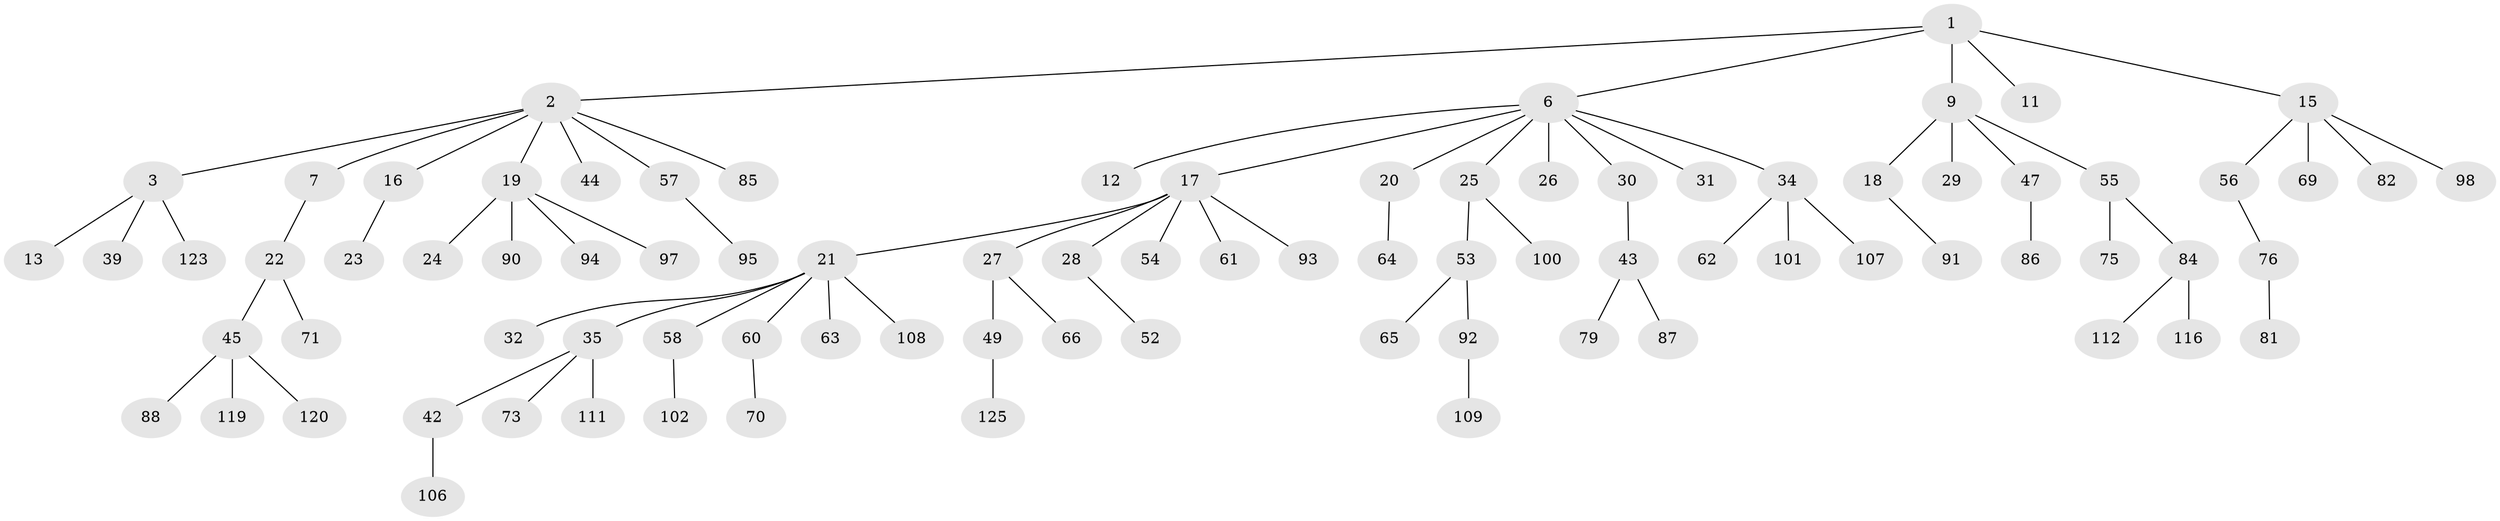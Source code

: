 // Generated by graph-tools (version 1.1) at 2025/24/03/03/25 07:24:05]
// undirected, 86 vertices, 85 edges
graph export_dot {
graph [start="1"]
  node [color=gray90,style=filled];
  1 [super="+4"];
  2 [super="+5"];
  3 [super="+14"];
  6 [super="+8"];
  7 [super="+67"];
  9 [super="+10"];
  11 [super="+113"];
  12 [super="+99"];
  13;
  15 [super="+37"];
  16;
  17 [super="+36"];
  18 [super="+38"];
  19 [super="+51"];
  20;
  21 [super="+33"];
  22 [super="+121"];
  23 [super="+41"];
  24;
  25;
  26;
  27 [super="+78"];
  28;
  29;
  30 [super="+50"];
  31 [super="+118"];
  32;
  34 [super="+40"];
  35 [super="+46"];
  39;
  42;
  43 [super="+48"];
  44 [super="+124"];
  45 [super="+72"];
  47;
  49 [super="+74"];
  52;
  53;
  54 [super="+59"];
  55;
  56;
  57 [super="+115"];
  58;
  60 [super="+89"];
  61;
  62 [super="+103"];
  63 [super="+77"];
  64 [super="+68"];
  65;
  66;
  69;
  70;
  71;
  73 [super="+83"];
  75 [super="+96"];
  76 [super="+80"];
  79 [super="+105"];
  81;
  82 [super="+117"];
  84;
  85 [super="+114"];
  86;
  87;
  88;
  90;
  91;
  92 [super="+104"];
  93;
  94;
  95;
  97;
  98;
  100;
  101;
  102 [super="+110"];
  106;
  107;
  108;
  109;
  111 [super="+122"];
  112;
  116;
  119;
  120;
  123;
  125;
  1 -- 2;
  1 -- 6;
  1 -- 9;
  1 -- 11;
  1 -- 15;
  2 -- 3;
  2 -- 7;
  2 -- 16;
  2 -- 57;
  2 -- 19;
  2 -- 44;
  2 -- 85;
  3 -- 13;
  3 -- 39;
  3 -- 123;
  6 -- 25;
  6 -- 26;
  6 -- 30;
  6 -- 31;
  6 -- 17;
  6 -- 34;
  6 -- 20;
  6 -- 12;
  7 -- 22;
  9 -- 29;
  9 -- 55;
  9 -- 18;
  9 -- 47;
  15 -- 69;
  15 -- 82;
  15 -- 98;
  15 -- 56;
  16 -- 23;
  17 -- 21;
  17 -- 27;
  17 -- 28;
  17 -- 54;
  17 -- 61;
  17 -- 93;
  18 -- 91;
  19 -- 24;
  19 -- 90;
  19 -- 97;
  19 -- 94;
  20 -- 64;
  21 -- 32;
  21 -- 35;
  21 -- 60;
  21 -- 58;
  21 -- 108;
  21 -- 63;
  22 -- 45;
  22 -- 71;
  25 -- 53;
  25 -- 100;
  27 -- 49;
  27 -- 66;
  28 -- 52;
  30 -- 43;
  34 -- 62;
  34 -- 107;
  34 -- 101;
  35 -- 42;
  35 -- 73;
  35 -- 111;
  42 -- 106;
  43 -- 87;
  43 -- 79;
  45 -- 120;
  45 -- 88;
  45 -- 119;
  47 -- 86;
  49 -- 125;
  53 -- 65;
  53 -- 92;
  55 -- 75;
  55 -- 84;
  56 -- 76;
  57 -- 95;
  58 -- 102;
  60 -- 70;
  76 -- 81;
  84 -- 112;
  84 -- 116;
  92 -- 109;
}
